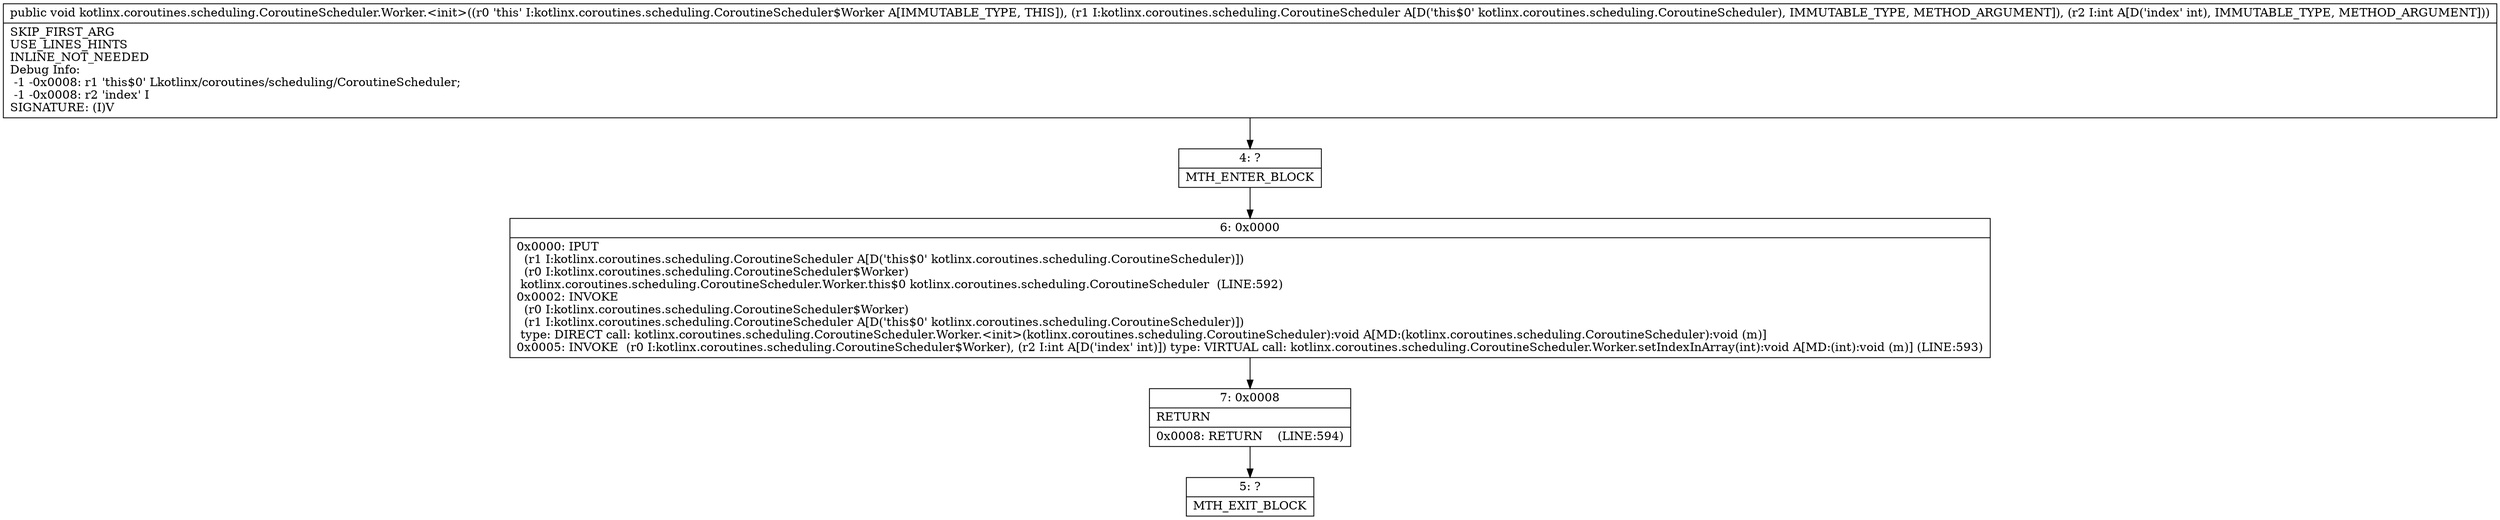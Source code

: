digraph "CFG forkotlinx.coroutines.scheduling.CoroutineScheduler.Worker.\<init\>(Lkotlinx\/coroutines\/scheduling\/CoroutineScheduler;I)V" {
Node_4 [shape=record,label="{4\:\ ?|MTH_ENTER_BLOCK\l}"];
Node_6 [shape=record,label="{6\:\ 0x0000|0x0000: IPUT  \l  (r1 I:kotlinx.coroutines.scheduling.CoroutineScheduler A[D('this$0' kotlinx.coroutines.scheduling.CoroutineScheduler)])\l  (r0 I:kotlinx.coroutines.scheduling.CoroutineScheduler$Worker)\l kotlinx.coroutines.scheduling.CoroutineScheduler.Worker.this$0 kotlinx.coroutines.scheduling.CoroutineScheduler  (LINE:592)\l0x0002: INVOKE  \l  (r0 I:kotlinx.coroutines.scheduling.CoroutineScheduler$Worker)\l  (r1 I:kotlinx.coroutines.scheduling.CoroutineScheduler A[D('this$0' kotlinx.coroutines.scheduling.CoroutineScheduler)])\l type: DIRECT call: kotlinx.coroutines.scheduling.CoroutineScheduler.Worker.\<init\>(kotlinx.coroutines.scheduling.CoroutineScheduler):void A[MD:(kotlinx.coroutines.scheduling.CoroutineScheduler):void (m)]\l0x0005: INVOKE  (r0 I:kotlinx.coroutines.scheduling.CoroutineScheduler$Worker), (r2 I:int A[D('index' int)]) type: VIRTUAL call: kotlinx.coroutines.scheduling.CoroutineScheduler.Worker.setIndexInArray(int):void A[MD:(int):void (m)] (LINE:593)\l}"];
Node_7 [shape=record,label="{7\:\ 0x0008|RETURN\l|0x0008: RETURN    (LINE:594)\l}"];
Node_5 [shape=record,label="{5\:\ ?|MTH_EXIT_BLOCK\l}"];
MethodNode[shape=record,label="{public void kotlinx.coroutines.scheduling.CoroutineScheduler.Worker.\<init\>((r0 'this' I:kotlinx.coroutines.scheduling.CoroutineScheduler$Worker A[IMMUTABLE_TYPE, THIS]), (r1 I:kotlinx.coroutines.scheduling.CoroutineScheduler A[D('this$0' kotlinx.coroutines.scheduling.CoroutineScheduler), IMMUTABLE_TYPE, METHOD_ARGUMENT]), (r2 I:int A[D('index' int), IMMUTABLE_TYPE, METHOD_ARGUMENT]))  | SKIP_FIRST_ARG\lUSE_LINES_HINTS\lINLINE_NOT_NEEDED\lDebug Info:\l  \-1 \-0x0008: r1 'this$0' Lkotlinx\/coroutines\/scheduling\/CoroutineScheduler;\l  \-1 \-0x0008: r2 'index' I\lSIGNATURE: (I)V\l}"];
MethodNode -> Node_4;Node_4 -> Node_6;
Node_6 -> Node_7;
Node_7 -> Node_5;
}

